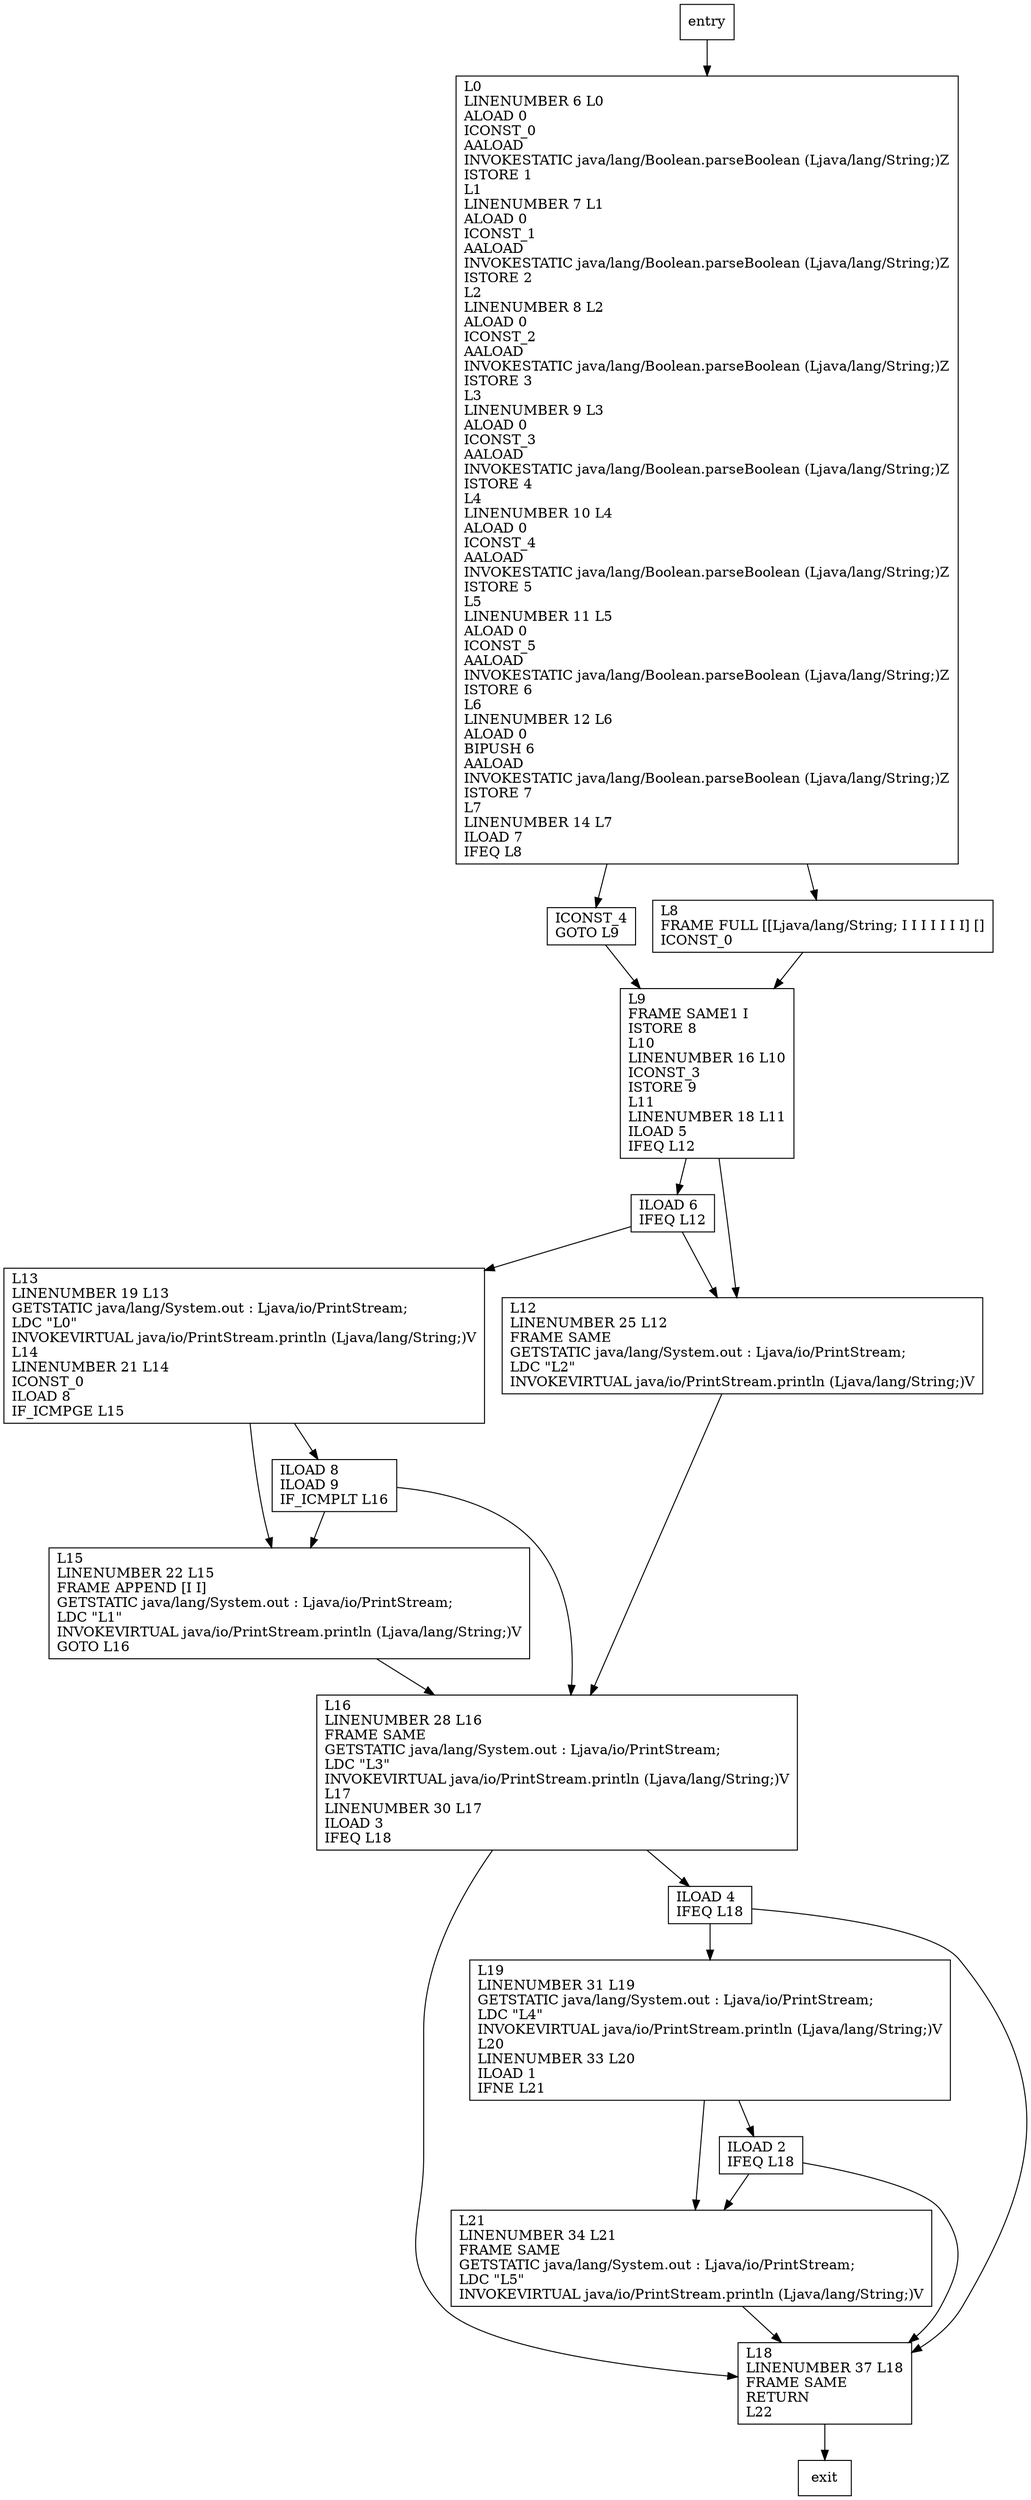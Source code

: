 digraph main {
node [shape=record];
283039401 [label="ILOAD 6\lIFEQ L12\l"];
61073295 [label="ICONST_4\lGOTO L9\l"];
207471778 [label="L13\lLINENUMBER 19 L13\lGETSTATIC java/lang/System.out : Ljava/io/PrintStream;\lLDC \"L0\"\lINVOKEVIRTUAL java/io/PrintStream.println (Ljava/lang/String;)V\lL14\lLINENUMBER 21 L14\lICONST_0\lILOAD 8\lIF_ICMPGE L15\l"];
1376151044 [label="ILOAD 8\lILOAD 9\lIF_ICMPLT L16\l"];
396485834 [label="L12\lLINENUMBER 25 L12\lFRAME SAME\lGETSTATIC java/lang/System.out : Ljava/io/PrintStream;\lLDC \"L2\"\lINVOKEVIRTUAL java/io/PrintStream.println (Ljava/lang/String;)V\l"];
12905860 [label="L21\lLINENUMBER 34 L21\lFRAME SAME\lGETSTATIC java/lang/System.out : Ljava/io/PrintStream;\lLDC \"L5\"\lINVOKEVIRTUAL java/io/PrintStream.println (Ljava/lang/String;)V\l"];
926859124 [label="L19\lLINENUMBER 31 L19\lGETSTATIC java/lang/System.out : Ljava/io/PrintStream;\lLDC \"L4\"\lINVOKEVIRTUAL java/io/PrintStream.println (Ljava/lang/String;)V\lL20\lLINENUMBER 33 L20\lILOAD 1\lIFNE L21\l"];
1243171897 [label="L15\lLINENUMBER 22 L15\lFRAME APPEND [I I]\lGETSTATIC java/lang/System.out : Ljava/io/PrintStream;\lLDC \"L1\"\lINVOKEVIRTUAL java/io/PrintStream.println (Ljava/lang/String;)V\lGOTO L16\l"];
1987977423 [label="L8\lFRAME FULL [[Ljava/lang/String; I I I I I I I] []\lICONST_0\l"];
873175411 [label="L16\lLINENUMBER 28 L16\lFRAME SAME\lGETSTATIC java/lang/System.out : Ljava/io/PrintStream;\lLDC \"L3\"\lINVOKEVIRTUAL java/io/PrintStream.println (Ljava/lang/String;)V\lL17\lLINENUMBER 30 L17\lILOAD 3\lIFEQ L18\l"];
807322507 [label="L9\lFRAME SAME1 I\lISTORE 8\lL10\lLINENUMBER 16 L10\lICONST_3\lISTORE 9\lL11\lLINENUMBER 18 L11\lILOAD 5\lIFEQ L12\l"];
404222443 [label="L0\lLINENUMBER 6 L0\lALOAD 0\lICONST_0\lAALOAD\lINVOKESTATIC java/lang/Boolean.parseBoolean (Ljava/lang/String;)Z\lISTORE 1\lL1\lLINENUMBER 7 L1\lALOAD 0\lICONST_1\lAALOAD\lINVOKESTATIC java/lang/Boolean.parseBoolean (Ljava/lang/String;)Z\lISTORE 2\lL2\lLINENUMBER 8 L2\lALOAD 0\lICONST_2\lAALOAD\lINVOKESTATIC java/lang/Boolean.parseBoolean (Ljava/lang/String;)Z\lISTORE 3\lL3\lLINENUMBER 9 L3\lALOAD 0\lICONST_3\lAALOAD\lINVOKESTATIC java/lang/Boolean.parseBoolean (Ljava/lang/String;)Z\lISTORE 4\lL4\lLINENUMBER 10 L4\lALOAD 0\lICONST_4\lAALOAD\lINVOKESTATIC java/lang/Boolean.parseBoolean (Ljava/lang/String;)Z\lISTORE 5\lL5\lLINENUMBER 11 L5\lALOAD 0\lICONST_5\lAALOAD\lINVOKESTATIC java/lang/Boolean.parseBoolean (Ljava/lang/String;)Z\lISTORE 6\lL6\lLINENUMBER 12 L6\lALOAD 0\lBIPUSH 6\lAALOAD\lINVOKESTATIC java/lang/Boolean.parseBoolean (Ljava/lang/String;)Z\lISTORE 7\lL7\lLINENUMBER 14 L7\lILOAD 7\lIFEQ L8\l"];
1443967876 [label="L18\lLINENUMBER 37 L18\lFRAME SAME\lRETURN\lL22\l"];
1603696865 [label="ILOAD 2\lIFEQ L18\l"];
1449772539 [label="ILOAD 4\lIFEQ L18\l"];
entry;
exit;
283039401 -> 207471778;
283039401 -> 396485834;
61073295 -> 807322507;
207471778 -> 1376151044;
207471778 -> 1243171897;
1376151044 -> 1243171897;
1376151044 -> 873175411;
396485834 -> 873175411;
12905860 -> 1443967876;
926859124 -> 12905860;
926859124 -> 1603696865;
1243171897 -> 873175411;
1987977423 -> 807322507;
873175411 -> 1443967876;
873175411 -> 1449772539;
807322507 -> 283039401;
807322507 -> 396485834;
entry -> 404222443;
404222443 -> 61073295;
404222443 -> 1987977423;
1443967876 -> exit;
1603696865 -> 12905860;
1603696865 -> 1443967876;
1449772539 -> 1443967876;
1449772539 -> 926859124;
}
